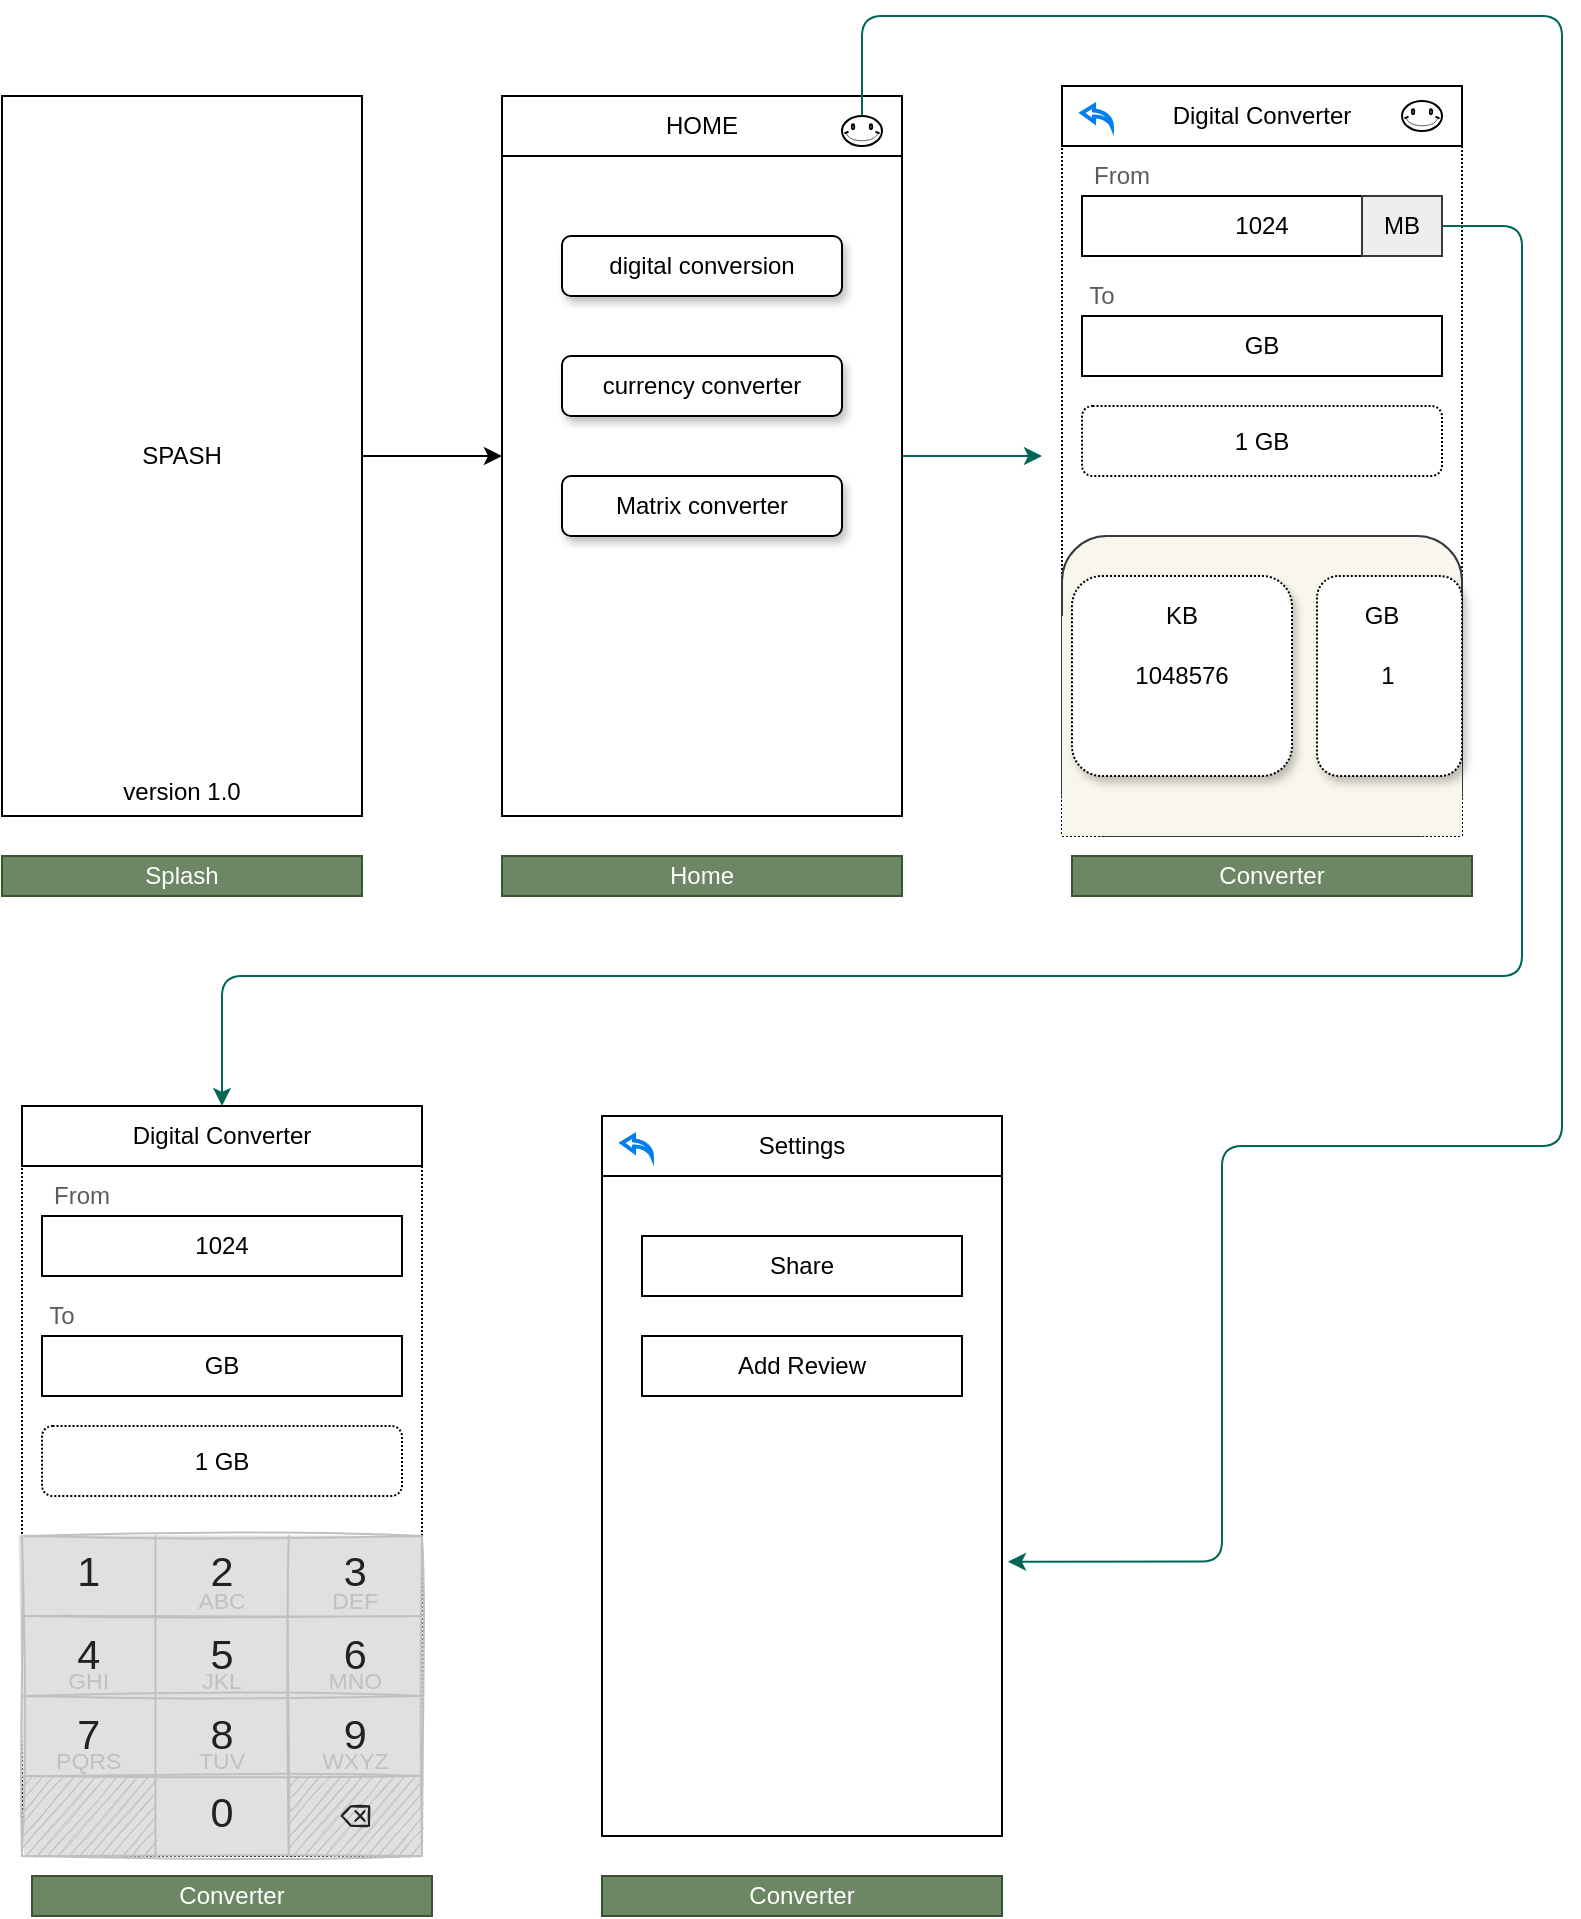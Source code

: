 <mxfile version="13.7.7" type="github">
  <diagram id="ta6PBadzDdm5cl-u1WsI" name="Page-1">
    <mxGraphModel dx="1013" dy="726" grid="1" gridSize="10" guides="1" tooltips="1" connect="1" arrows="1" fold="1" page="1" pageScale="1" pageWidth="850" pageHeight="1100" math="0" shadow="0">
      <root>
        <mxCell id="0" />
        <mxCell id="1" parent="0" />
        <mxCell id="POKG0Q2TSCIZMKV6Gm3p-17" value="" style="rounded=0;whiteSpace=wrap;html=1;dashed=1;dashPattern=1 1;" vertex="1" parent="1">
          <mxGeometry x="590" y="175" width="200" height="375" as="geometry" />
        </mxCell>
        <mxCell id="POKG0Q2TSCIZMKV6Gm3p-71" value="" style="rounded=1;whiteSpace=wrap;html=1;sketch=0;strokeColor=#36393d;fillColor=#f9f7ed;" vertex="1" parent="1">
          <mxGeometry x="590" y="400" width="200" height="150" as="geometry" />
        </mxCell>
        <mxCell id="POKG0Q2TSCIZMKV6Gm3p-96" value="" style="rounded=0;whiteSpace=wrap;html=1;fillColor=#f9f7ed;strokeColor=none;" vertex="1" parent="1">
          <mxGeometry x="590" y="440" width="200" height="110" as="geometry" />
        </mxCell>
        <mxCell id="POKG0Q2TSCIZMKV6Gm3p-7" style="edgeStyle=orthogonalEdgeStyle;rounded=0;orthogonalLoop=1;jettySize=auto;html=1;entryX=0;entryY=0.5;entryDx=0;entryDy=0;" edge="1" parent="1" source="POKG0Q2TSCIZMKV6Gm3p-1" target="POKG0Q2TSCIZMKV6Gm3p-6">
          <mxGeometry relative="1" as="geometry" />
        </mxCell>
        <mxCell id="POKG0Q2TSCIZMKV6Gm3p-1" value="SPASH" style="rounded=0;whiteSpace=wrap;html=1;" vertex="1" parent="1">
          <mxGeometry x="60" y="180" width="180" height="360" as="geometry" />
        </mxCell>
        <mxCell id="POKG0Q2TSCIZMKV6Gm3p-4" value="&lt;div&gt;version 1.0&lt;/div&gt;&lt;div&gt;&lt;br&gt;&lt;/div&gt;" style="text;html=1;strokeColor=none;fillColor=none;align=center;verticalAlign=middle;whiteSpace=wrap;rounded=0;" vertex="1" parent="1">
          <mxGeometry x="90" y="530" width="120" height="10" as="geometry" />
        </mxCell>
        <mxCell id="POKG0Q2TSCIZMKV6Gm3p-95" style="edgeStyle=orthogonalEdgeStyle;curved=0;rounded=1;orthogonalLoop=1;jettySize=auto;html=1;strokeColor=#006658;fillColor=#21C0A5;fontColor=#5C5C5C;" edge="1" parent="1" source="POKG0Q2TSCIZMKV6Gm3p-6">
          <mxGeometry relative="1" as="geometry">
            <mxPoint x="580" y="360" as="targetPoint" />
          </mxGeometry>
        </mxCell>
        <mxCell id="POKG0Q2TSCIZMKV6Gm3p-6" value="" style="rounded=0;whiteSpace=wrap;html=1;" vertex="1" parent="1">
          <mxGeometry x="310" y="180" width="200" height="360" as="geometry" />
        </mxCell>
        <mxCell id="POKG0Q2TSCIZMKV6Gm3p-9" value="digital conversion" style="rounded=1;whiteSpace=wrap;html=1;shadow=1;" vertex="1" parent="1">
          <mxGeometry x="340" y="250" width="140" height="30" as="geometry" />
        </mxCell>
        <mxCell id="POKG0Q2TSCIZMKV6Gm3p-10" value="currency converter" style="rounded=1;whiteSpace=wrap;html=1;shadow=1;" vertex="1" parent="1">
          <mxGeometry x="340" y="310" width="140" height="30" as="geometry" />
        </mxCell>
        <mxCell id="POKG0Q2TSCIZMKV6Gm3p-11" value="Matrix converter" style="rounded=1;whiteSpace=wrap;html=1;shadow=1;" vertex="1" parent="1">
          <mxGeometry x="340" y="370" width="140" height="30" as="geometry" />
        </mxCell>
        <mxCell id="POKG0Q2TSCIZMKV6Gm3p-12" value="Splash" style="text;html=1;strokeColor=#3A5431;fillColor=#6d8764;align=center;verticalAlign=middle;whiteSpace=wrap;rounded=0;fontColor=#ffffff;" vertex="1" parent="1">
          <mxGeometry x="60" y="560" width="180" height="20" as="geometry" />
        </mxCell>
        <mxCell id="POKG0Q2TSCIZMKV6Gm3p-13" value="Home" style="text;html=1;strokeColor=#3A5431;fillColor=#6d8764;align=center;verticalAlign=middle;whiteSpace=wrap;rounded=0;fontColor=#ffffff;" vertex="1" parent="1">
          <mxGeometry x="310" y="560" width="200" height="20" as="geometry" />
        </mxCell>
        <mxCell id="POKG0Q2TSCIZMKV6Gm3p-14" value="HOME" style="rounded=0;whiteSpace=wrap;html=1;" vertex="1" parent="1">
          <mxGeometry x="310" y="180" width="200" height="30" as="geometry" />
        </mxCell>
        <mxCell id="POKG0Q2TSCIZMKV6Gm3p-93" style="edgeStyle=orthogonalEdgeStyle;curved=0;rounded=1;orthogonalLoop=1;jettySize=auto;html=1;strokeColor=#006658;fillColor=#21C0A5;fontColor=#5C5C5C;entryX=1.015;entryY=0.619;entryDx=0;entryDy=0;entryPerimeter=0;" edge="1" parent="1" source="POKG0Q2TSCIZMKV6Gm3p-15" target="POKG0Q2TSCIZMKV6Gm3p-83">
          <mxGeometry relative="1" as="geometry">
            <mxPoint x="630" y="920" as="targetPoint" />
            <Array as="points">
              <mxPoint x="490" y="140" />
              <mxPoint x="840" y="140" />
              <mxPoint x="840" y="705" />
              <mxPoint x="670" y="705" />
              <mxPoint x="670" y="913" />
            </Array>
          </mxGeometry>
        </mxCell>
        <mxCell id="POKG0Q2TSCIZMKV6Gm3p-15" value="" style="verticalLabelPosition=bottom;verticalAlign=top;html=1;shape=mxgraph.basic.smiley" vertex="1" parent="1">
          <mxGeometry x="480" y="190" width="20" height="15" as="geometry" />
        </mxCell>
        <mxCell id="POKG0Q2TSCIZMKV6Gm3p-19" value="Digital Converter" style="rounded=0;whiteSpace=wrap;html=1;" vertex="1" parent="1">
          <mxGeometry x="590" y="175" width="200" height="30" as="geometry" />
        </mxCell>
        <mxCell id="POKG0Q2TSCIZMKV6Gm3p-110" style="edgeStyle=orthogonalEdgeStyle;curved=0;rounded=1;orthogonalLoop=1;jettySize=auto;html=1;strokeColor=#006658;fillColor=#21C0A5;fontColor=#5C5C5C;" edge="1" parent="1" source="POKG0Q2TSCIZMKV6Gm3p-23" target="POKG0Q2TSCIZMKV6Gm3p-98">
          <mxGeometry relative="1" as="geometry">
            <Array as="points">
              <mxPoint x="820" y="245" />
              <mxPoint x="820" y="620" />
              <mxPoint x="170" y="620" />
            </Array>
          </mxGeometry>
        </mxCell>
        <mxCell id="POKG0Q2TSCIZMKV6Gm3p-23" value="1024" style="rounded=0;whiteSpace=wrap;html=1;" vertex="1" parent="1">
          <mxGeometry x="600" y="230" width="180" height="30" as="geometry" />
        </mxCell>
        <mxCell id="POKG0Q2TSCIZMKV6Gm3p-27" value="GB" style="rounded=0;whiteSpace=wrap;html=1;" vertex="1" parent="1">
          <mxGeometry x="600" y="290" width="180" height="30" as="geometry" />
        </mxCell>
        <mxCell id="POKG0Q2TSCIZMKV6Gm3p-34" value="" style="rounded=1;whiteSpace=wrap;html=1;dashed=1;dashPattern=1 1;" vertex="1" parent="1">
          <mxGeometry x="600" y="335" width="180" height="35" as="geometry" />
        </mxCell>
        <mxCell id="POKG0Q2TSCIZMKV6Gm3p-39" value="1 GB" style="text;html=1;strokeColor=none;fillColor=none;align=center;verticalAlign=middle;whiteSpace=wrap;rounded=0;dashed=1;dashPattern=1 1;" vertex="1" parent="1">
          <mxGeometry x="625" y="342.5" width="130" height="20" as="geometry" />
        </mxCell>
        <mxCell id="POKG0Q2TSCIZMKV6Gm3p-40" value="Converter" style="text;html=1;strokeColor=#3A5431;fillColor=#6d8764;align=center;verticalAlign=middle;whiteSpace=wrap;rounded=0;fontColor=#ffffff;" vertex="1" parent="1">
          <mxGeometry x="595" y="560" width="200" height="20" as="geometry" />
        </mxCell>
        <mxCell id="POKG0Q2TSCIZMKV6Gm3p-46" value="" style="verticalLabelPosition=bottom;verticalAlign=top;html=1;shape=mxgraph.basic.smiley" vertex="1" parent="1">
          <mxGeometry x="760" y="182.5" width="20" height="15" as="geometry" />
        </mxCell>
        <mxCell id="POKG0Q2TSCIZMKV6Gm3p-48" value="" style="html=1;verticalLabelPosition=bottom;align=center;labelBackgroundColor=#ffffff;verticalAlign=top;strokeWidth=2;strokeColor=#0080F0;shadow=0;dashed=0;shape=mxgraph.ios7.icons.back;dashPattern=1 1;" vertex="1" parent="1">
          <mxGeometry x="600" y="184.75" width="15" height="10.5" as="geometry" />
        </mxCell>
        <mxCell id="POKG0Q2TSCIZMKV6Gm3p-65" value="" style="rounded=1;whiteSpace=wrap;html=1;dashed=1;dashPattern=1 1;shadow=1;" vertex="1" parent="1">
          <mxGeometry x="595" y="420" width="110" height="100" as="geometry" />
        </mxCell>
        <mxCell id="POKG0Q2TSCIZMKV6Gm3p-66" value="KB" style="text;html=1;align=center;verticalAlign=middle;whiteSpace=wrap;rounded=0;dashed=1;dashPattern=1 1;" vertex="1" parent="1">
          <mxGeometry x="595" y="430" width="110" height="20" as="geometry" />
        </mxCell>
        <mxCell id="POKG0Q2TSCIZMKV6Gm3p-67" value="1048576" style="text;html=1;strokeColor=none;fillColor=none;align=center;verticalAlign=middle;whiteSpace=wrap;rounded=0;dashed=1;dashPattern=1 1;" vertex="1" parent="1">
          <mxGeometry x="605" y="460" width="90" height="20" as="geometry" />
        </mxCell>
        <mxCell id="POKG0Q2TSCIZMKV6Gm3p-68" value="" style="rounded=1;whiteSpace=wrap;html=1;dashed=1;dashPattern=1 1;shadow=1;" vertex="1" parent="1">
          <mxGeometry x="717.5" y="420" width="72.5" height="100" as="geometry" />
        </mxCell>
        <mxCell id="POKG0Q2TSCIZMKV6Gm3p-69" value="GB" style="text;html=1;align=center;verticalAlign=middle;whiteSpace=wrap;rounded=0;dashed=1;dashPattern=1 1;" vertex="1" parent="1">
          <mxGeometry x="695" y="430" width="110" height="20" as="geometry" />
        </mxCell>
        <mxCell id="POKG0Q2TSCIZMKV6Gm3p-70" value="1" style="text;html=1;strokeColor=none;fillColor=none;align=center;verticalAlign=middle;whiteSpace=wrap;rounded=0;dashed=1;dashPattern=1 1;" vertex="1" parent="1">
          <mxGeometry x="707.5" y="460" width="90" height="20" as="geometry" />
        </mxCell>
        <mxCell id="POKG0Q2TSCIZMKV6Gm3p-75" value="MB" style="rounded=0;whiteSpace=wrap;html=1;sketch=0;strokeColor=#36393d;fillColor=#eeeeee;" vertex="1" parent="1">
          <mxGeometry x="740" y="230" width="40" height="30" as="geometry" />
        </mxCell>
        <mxCell id="POKG0Q2TSCIZMKV6Gm3p-76" value="To" style="text;html=1;strokeColor=none;fillColor=none;align=center;verticalAlign=middle;whiteSpace=wrap;rounded=0;sketch=0;fontColor=#5C5C5C;" vertex="1" parent="1">
          <mxGeometry x="590" y="270" width="40" height="20" as="geometry" />
        </mxCell>
        <mxCell id="POKG0Q2TSCIZMKV6Gm3p-80" value="From" style="text;html=1;strokeColor=none;fillColor=none;align=center;verticalAlign=middle;whiteSpace=wrap;rounded=0;sketch=0;fontColor=#5C5C5C;" vertex="1" parent="1">
          <mxGeometry x="600" y="210" width="40" height="20" as="geometry" />
        </mxCell>
        <mxCell id="POKG0Q2TSCIZMKV6Gm3p-83" value="" style="rounded=0;whiteSpace=wrap;html=1;" vertex="1" parent="1">
          <mxGeometry x="360" y="690" width="200" height="360" as="geometry" />
        </mxCell>
        <mxCell id="POKG0Q2TSCIZMKV6Gm3p-84" value="Settings" style="rounded=0;whiteSpace=wrap;html=1;" vertex="1" parent="1">
          <mxGeometry x="360" y="690" width="200" height="30" as="geometry" />
        </mxCell>
        <mxCell id="POKG0Q2TSCIZMKV6Gm3p-85" value="Share" style="rounded=0;whiteSpace=wrap;html=1;sketch=0;" vertex="1" parent="1">
          <mxGeometry x="380" y="750" width="160" height="30" as="geometry" />
        </mxCell>
        <mxCell id="POKG0Q2TSCIZMKV6Gm3p-86" value="Add Review" style="rounded=0;whiteSpace=wrap;html=1;sketch=0;" vertex="1" parent="1">
          <mxGeometry x="380" y="800" width="160" height="30" as="geometry" />
        </mxCell>
        <mxCell id="POKG0Q2TSCIZMKV6Gm3p-88" value="" style="html=1;verticalLabelPosition=bottom;align=center;labelBackgroundColor=#ffffff;verticalAlign=top;strokeWidth=2;strokeColor=#0080F0;shadow=0;dashed=0;shape=mxgraph.ios7.icons.back;dashPattern=1 1;" vertex="1" parent="1">
          <mxGeometry x="370" y="699.75" width="15" height="10.5" as="geometry" />
        </mxCell>
        <mxCell id="POKG0Q2TSCIZMKV6Gm3p-92" value="Converter" style="text;html=1;strokeColor=#3A5431;fillColor=#6d8764;align=center;verticalAlign=middle;whiteSpace=wrap;rounded=0;fontColor=#ffffff;" vertex="1" parent="1">
          <mxGeometry x="360" y="1070" width="200" height="20" as="geometry" />
        </mxCell>
        <mxCell id="POKG0Q2TSCIZMKV6Gm3p-98" value="" style="rounded=0;whiteSpace=wrap;html=1;dashed=1;dashPattern=1 1;" vertex="1" parent="1">
          <mxGeometry x="70" y="685" width="200" height="375" as="geometry" />
        </mxCell>
        <mxCell id="POKG0Q2TSCIZMKV6Gm3p-99" value="Digital Converter" style="rounded=0;whiteSpace=wrap;html=1;" vertex="1" parent="1">
          <mxGeometry x="70" y="685" width="200" height="30" as="geometry" />
        </mxCell>
        <mxCell id="POKG0Q2TSCIZMKV6Gm3p-100" value="1024" style="rounded=0;whiteSpace=wrap;html=1;" vertex="1" parent="1">
          <mxGeometry x="80" y="740" width="180" height="30" as="geometry" />
        </mxCell>
        <mxCell id="POKG0Q2TSCIZMKV6Gm3p-101" value="GB" style="rounded=0;whiteSpace=wrap;html=1;" vertex="1" parent="1">
          <mxGeometry x="80" y="800" width="180" height="30" as="geometry" />
        </mxCell>
        <mxCell id="POKG0Q2TSCIZMKV6Gm3p-102" value="" style="rounded=1;whiteSpace=wrap;html=1;dashed=1;dashPattern=1 1;" vertex="1" parent="1">
          <mxGeometry x="80" y="845" width="180" height="35" as="geometry" />
        </mxCell>
        <mxCell id="POKG0Q2TSCIZMKV6Gm3p-103" value="1 GB" style="text;html=1;strokeColor=none;fillColor=none;align=center;verticalAlign=middle;whiteSpace=wrap;rounded=0;dashed=1;dashPattern=1 1;" vertex="1" parent="1">
          <mxGeometry x="105" y="852.5" width="130" height="20" as="geometry" />
        </mxCell>
        <mxCell id="POKG0Q2TSCIZMKV6Gm3p-104" value="Converter" style="text;html=1;strokeColor=#3A5431;fillColor=#6d8764;align=center;verticalAlign=middle;whiteSpace=wrap;rounded=0;fontColor=#ffffff;" vertex="1" parent="1">
          <mxGeometry x="75" y="1070" width="200" height="20" as="geometry" />
        </mxCell>
        <mxCell id="POKG0Q2TSCIZMKV6Gm3p-105" value="To" style="text;html=1;strokeColor=none;fillColor=none;align=center;verticalAlign=middle;whiteSpace=wrap;rounded=0;sketch=0;fontColor=#5C5C5C;" vertex="1" parent="1">
          <mxGeometry x="70" y="780" width="40" height="20" as="geometry" />
        </mxCell>
        <mxCell id="POKG0Q2TSCIZMKV6Gm3p-106" value="From" style="text;html=1;strokeColor=none;fillColor=none;align=center;verticalAlign=middle;whiteSpace=wrap;rounded=0;sketch=0;fontColor=#5C5C5C;" vertex="1" parent="1">
          <mxGeometry x="80" y="720" width="40" height="20" as="geometry" />
        </mxCell>
        <mxCell id="POKG0Q2TSCIZMKV6Gm3p-109" value="" style="html=1;verticalLabelPosition=bottom;labelBackgroundColor=#ffffff;verticalAlign=top;shadow=0;dashed=0;strokeWidth=2;shape=mxgraph.ios7.misc.number_pad;strokeWidth=1;rounded=1;glass=1;sketch=1;fillColor=#ffffff;fontColor=#5C5C5C;" vertex="1" parent="1">
          <mxGeometry x="70" y="900" width="200" height="160" as="geometry" />
        </mxCell>
      </root>
    </mxGraphModel>
  </diagram>
</mxfile>

